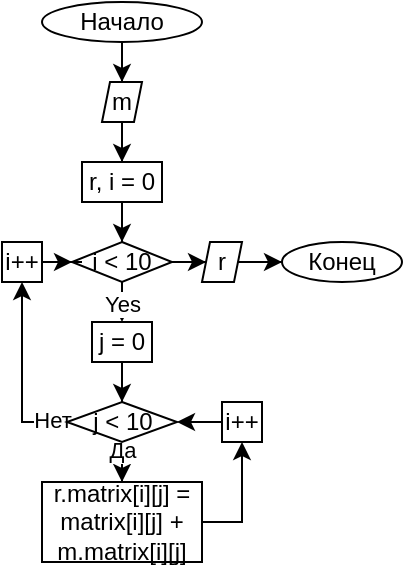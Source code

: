 <mxfile version="13.1.14" type="device"><diagram id="Hsi1N0cberL_-BoPGEi5" name="Page-1"><mxGraphModel dx="530" dy="210" grid="1" gridSize="10" guides="1" tooltips="1" connect="1" arrows="1" fold="1" page="1" pageScale="1" pageWidth="850" pageHeight="1100" math="0" shadow="0"><root><mxCell id="0"/><mxCell id="1" parent="0"/><mxCell id="-rzyJ1du1N-DNyfT8srF-201" style="edgeStyle=orthogonalEdgeStyle;rounded=0;orthogonalLoop=1;jettySize=auto;html=1;entryX=0.5;entryY=0;entryDx=0;entryDy=0;" edge="1" parent="1" source="-rzyJ1du1N-DNyfT8srF-202" target="-rzyJ1du1N-DNyfT8srF-204"><mxGeometry relative="1" as="geometry"/></mxCell><mxCell id="-rzyJ1du1N-DNyfT8srF-202" value="Начало" style="ellipse;whiteSpace=wrap;html=1;" vertex="1" parent="1"><mxGeometry x="240" y="70" width="80" height="20" as="geometry"/></mxCell><mxCell id="-rzyJ1du1N-DNyfT8srF-203" style="edgeStyle=orthogonalEdgeStyle;rounded=0;orthogonalLoop=1;jettySize=auto;html=1;entryX=0.5;entryY=0;entryDx=0;entryDy=0;" edge="1" parent="1" source="-rzyJ1du1N-DNyfT8srF-204" target="-rzyJ1du1N-DNyfT8srF-206"><mxGeometry relative="1" as="geometry"/></mxCell><mxCell id="-rzyJ1du1N-DNyfT8srF-204" value="m" style="shape=parallelogram;perimeter=parallelogramPerimeter;whiteSpace=wrap;html=1;fontFamily=Helvetica;fontSize=12;fontColor=#000000;align=center;strokeColor=#000000;fillColor=#ffffff;" vertex="1" parent="1"><mxGeometry x="270" y="110" width="20" height="20" as="geometry"/></mxCell><mxCell id="-rzyJ1du1N-DNyfT8srF-205" style="edgeStyle=orthogonalEdgeStyle;rounded=0;orthogonalLoop=1;jettySize=auto;html=1;entryX=0.5;entryY=0;entryDx=0;entryDy=0;" edge="1" parent="1" source="-rzyJ1du1N-DNyfT8srF-206" target="-rzyJ1du1N-DNyfT8srF-209"><mxGeometry relative="1" as="geometry"/></mxCell><mxCell id="-rzyJ1du1N-DNyfT8srF-206" value="r, i = 0" style="rounded=0;whiteSpace=wrap;html=1;fontFamily=Helvetica;fontSize=12;fontColor=#000000;align=center;strokeColor=#000000;fillColor=#ffffff;" vertex="1" parent="1"><mxGeometry x="260" y="150" width="40" height="20" as="geometry"/></mxCell><mxCell id="-rzyJ1du1N-DNyfT8srF-207" value="Yes" style="edgeStyle=orthogonalEdgeStyle;rounded=0;orthogonalLoop=1;jettySize=auto;html=1;entryX=0.5;entryY=0;entryDx=0;entryDy=0;" edge="1" parent="1" source="-rzyJ1du1N-DNyfT8srF-209"><mxGeometry relative="1" as="geometry"><mxPoint x="280.0" y="230" as="targetPoint"/></mxGeometry></mxCell><mxCell id="-rzyJ1du1N-DNyfT8srF-208" style="edgeStyle=orthogonalEdgeStyle;rounded=0;orthogonalLoop=1;jettySize=auto;html=1;entryX=0;entryY=0.5;entryDx=0;entryDy=0;" edge="1" parent="1" source="-rzyJ1du1N-DNyfT8srF-209" target="-rzyJ1du1N-DNyfT8srF-221"><mxGeometry relative="1" as="geometry"/></mxCell><mxCell id="-rzyJ1du1N-DNyfT8srF-209" value="i &amp;lt; 10" style="rhombus;whiteSpace=wrap;html=1;" vertex="1" parent="1"><mxGeometry x="255" y="190" width="50" height="20" as="geometry"/></mxCell><mxCell id="-rzyJ1du1N-DNyfT8srF-210" style="edgeStyle=orthogonalEdgeStyle;rounded=0;orthogonalLoop=1;jettySize=auto;html=1;entryX=0;entryY=0.5;entryDx=0;entryDy=0;" edge="1" parent="1" source="-rzyJ1du1N-DNyfT8srF-211" target="-rzyJ1du1N-DNyfT8srF-209"><mxGeometry relative="1" as="geometry"/></mxCell><mxCell id="-rzyJ1du1N-DNyfT8srF-211" value="i++" style="rounded=0;whiteSpace=wrap;html=1;fontFamily=Helvetica;fontSize=12;fontColor=#000000;align=center;strokeColor=#000000;fillColor=#ffffff;" vertex="1" parent="1"><mxGeometry x="220" y="190" width="20" height="20" as="geometry"/></mxCell><mxCell id="-rzyJ1du1N-DNyfT8srF-212" value="Конец" style="ellipse;whiteSpace=wrap;html=1;" vertex="1" parent="1"><mxGeometry x="360" y="190" width="60" height="20" as="geometry"/></mxCell><mxCell id="-rzyJ1du1N-DNyfT8srF-213" style="edgeStyle=orthogonalEdgeStyle;rounded=0;orthogonalLoop=1;jettySize=auto;html=1;entryX=0.5;entryY=0;entryDx=0;entryDy=0;" edge="1" parent="1" source="-rzyJ1du1N-DNyfT8srF-214" target="-rzyJ1du1N-DNyfT8srF-217"><mxGeometry relative="1" as="geometry"/></mxCell><mxCell id="-rzyJ1du1N-DNyfT8srF-214" value="j = 0" style="rounded=0;whiteSpace=wrap;html=1;fontFamily=Helvetica;fontSize=12;fontColor=#000000;align=center;strokeColor=#000000;fillColor=#ffffff;" vertex="1" parent="1"><mxGeometry x="265" y="230" width="30" height="20" as="geometry"/></mxCell><mxCell id="-rzyJ1du1N-DNyfT8srF-224" style="edgeStyle=orthogonalEdgeStyle;rounded=0;orthogonalLoop=1;jettySize=auto;html=1;entryX=0.5;entryY=0;entryDx=0;entryDy=0;shadow=0;strokeColor=#000000;fillColor=#CCE5FF;" edge="1" parent="1" source="-rzyJ1du1N-DNyfT8srF-217" target="-rzyJ1du1N-DNyfT8srF-223"><mxGeometry relative="1" as="geometry"/></mxCell><mxCell id="-rzyJ1du1N-DNyfT8srF-225" value="Да" style="edgeLabel;html=1;align=center;verticalAlign=middle;resizable=0;points=[];" vertex="1" connectable="0" parent="-rzyJ1du1N-DNyfT8srF-224"><mxGeometry x="0.458" relative="1" as="geometry"><mxPoint as="offset"/></mxGeometry></mxCell><mxCell id="-rzyJ1du1N-DNyfT8srF-227" style="edgeStyle=orthogonalEdgeStyle;rounded=0;orthogonalLoop=1;jettySize=auto;html=1;entryX=0.5;entryY=1;entryDx=0;entryDy=0;shadow=0;strokeColor=#000000;fillColor=#CCE5FF;" edge="1" parent="1" source="-rzyJ1du1N-DNyfT8srF-217" target="-rzyJ1du1N-DNyfT8srF-211"><mxGeometry relative="1" as="geometry"><Array as="points"><mxPoint x="230" y="280"/></Array></mxGeometry></mxCell><mxCell id="-rzyJ1du1N-DNyfT8srF-228" value="Нет" style="edgeLabel;html=1;align=center;verticalAlign=middle;resizable=0;points=[];" vertex="1" connectable="0" parent="-rzyJ1du1N-DNyfT8srF-227"><mxGeometry x="-0.822" y="-1" relative="1" as="geometry"><mxPoint as="offset"/></mxGeometry></mxCell><mxCell id="-rzyJ1du1N-DNyfT8srF-217" value="j &amp;lt; 10" style="rhombus;whiteSpace=wrap;html=1;" vertex="1" parent="1"><mxGeometry x="252.5" y="270" width="55" height="20" as="geometry"/></mxCell><mxCell id="-rzyJ1du1N-DNyfT8srF-218" style="edgeStyle=orthogonalEdgeStyle;rounded=0;orthogonalLoop=1;jettySize=auto;html=1;entryX=1;entryY=0.5;entryDx=0;entryDy=0;" edge="1" parent="1" source="-rzyJ1du1N-DNyfT8srF-219" target="-rzyJ1du1N-DNyfT8srF-217"><mxGeometry relative="1" as="geometry"/></mxCell><mxCell id="-rzyJ1du1N-DNyfT8srF-219" value="i++" style="rounded=0;whiteSpace=wrap;html=1;fontFamily=Helvetica;fontSize=12;fontColor=#000000;align=center;strokeColor=#000000;fillColor=#ffffff;" vertex="1" parent="1"><mxGeometry x="330" y="270" width="20" height="20" as="geometry"/></mxCell><mxCell id="-rzyJ1du1N-DNyfT8srF-220" style="edgeStyle=orthogonalEdgeStyle;rounded=0;orthogonalLoop=1;jettySize=auto;html=1;entryX=0;entryY=0.5;entryDx=0;entryDy=0;" edge="1" parent="1" source="-rzyJ1du1N-DNyfT8srF-221" target="-rzyJ1du1N-DNyfT8srF-212"><mxGeometry relative="1" as="geometry"/></mxCell><mxCell id="-rzyJ1du1N-DNyfT8srF-221" value="r" style="shape=parallelogram;perimeter=parallelogramPerimeter;whiteSpace=wrap;html=1;fontFamily=Helvetica;fontSize=12;fontColor=#000000;align=center;strokeColor=#000000;fillColor=#ffffff;" vertex="1" parent="1"><mxGeometry x="320" y="190" width="20" height="20" as="geometry"/></mxCell><mxCell id="-rzyJ1du1N-DNyfT8srF-226" style="edgeStyle=orthogonalEdgeStyle;rounded=0;orthogonalLoop=1;jettySize=auto;html=1;entryX=0.5;entryY=1;entryDx=0;entryDy=0;shadow=0;strokeColor=#000000;fillColor=#CCE5FF;" edge="1" parent="1" source="-rzyJ1du1N-DNyfT8srF-223" target="-rzyJ1du1N-DNyfT8srF-219"><mxGeometry relative="1" as="geometry"/></mxCell><mxCell id="-rzyJ1du1N-DNyfT8srF-223" value="r.matrix[i][j] = &lt;br&gt;matrix[i][j] + m.matrix[i][j]" style="rounded=0;whiteSpace=wrap;html=1;fontFamily=Helvetica;fontSize=12;fontColor=#000000;align=center;strokeColor=#000000;fillColor=#ffffff;" vertex="1" parent="1"><mxGeometry x="240" y="310" width="80" height="40" as="geometry"/></mxCell></root></mxGraphModel></diagram></mxfile>